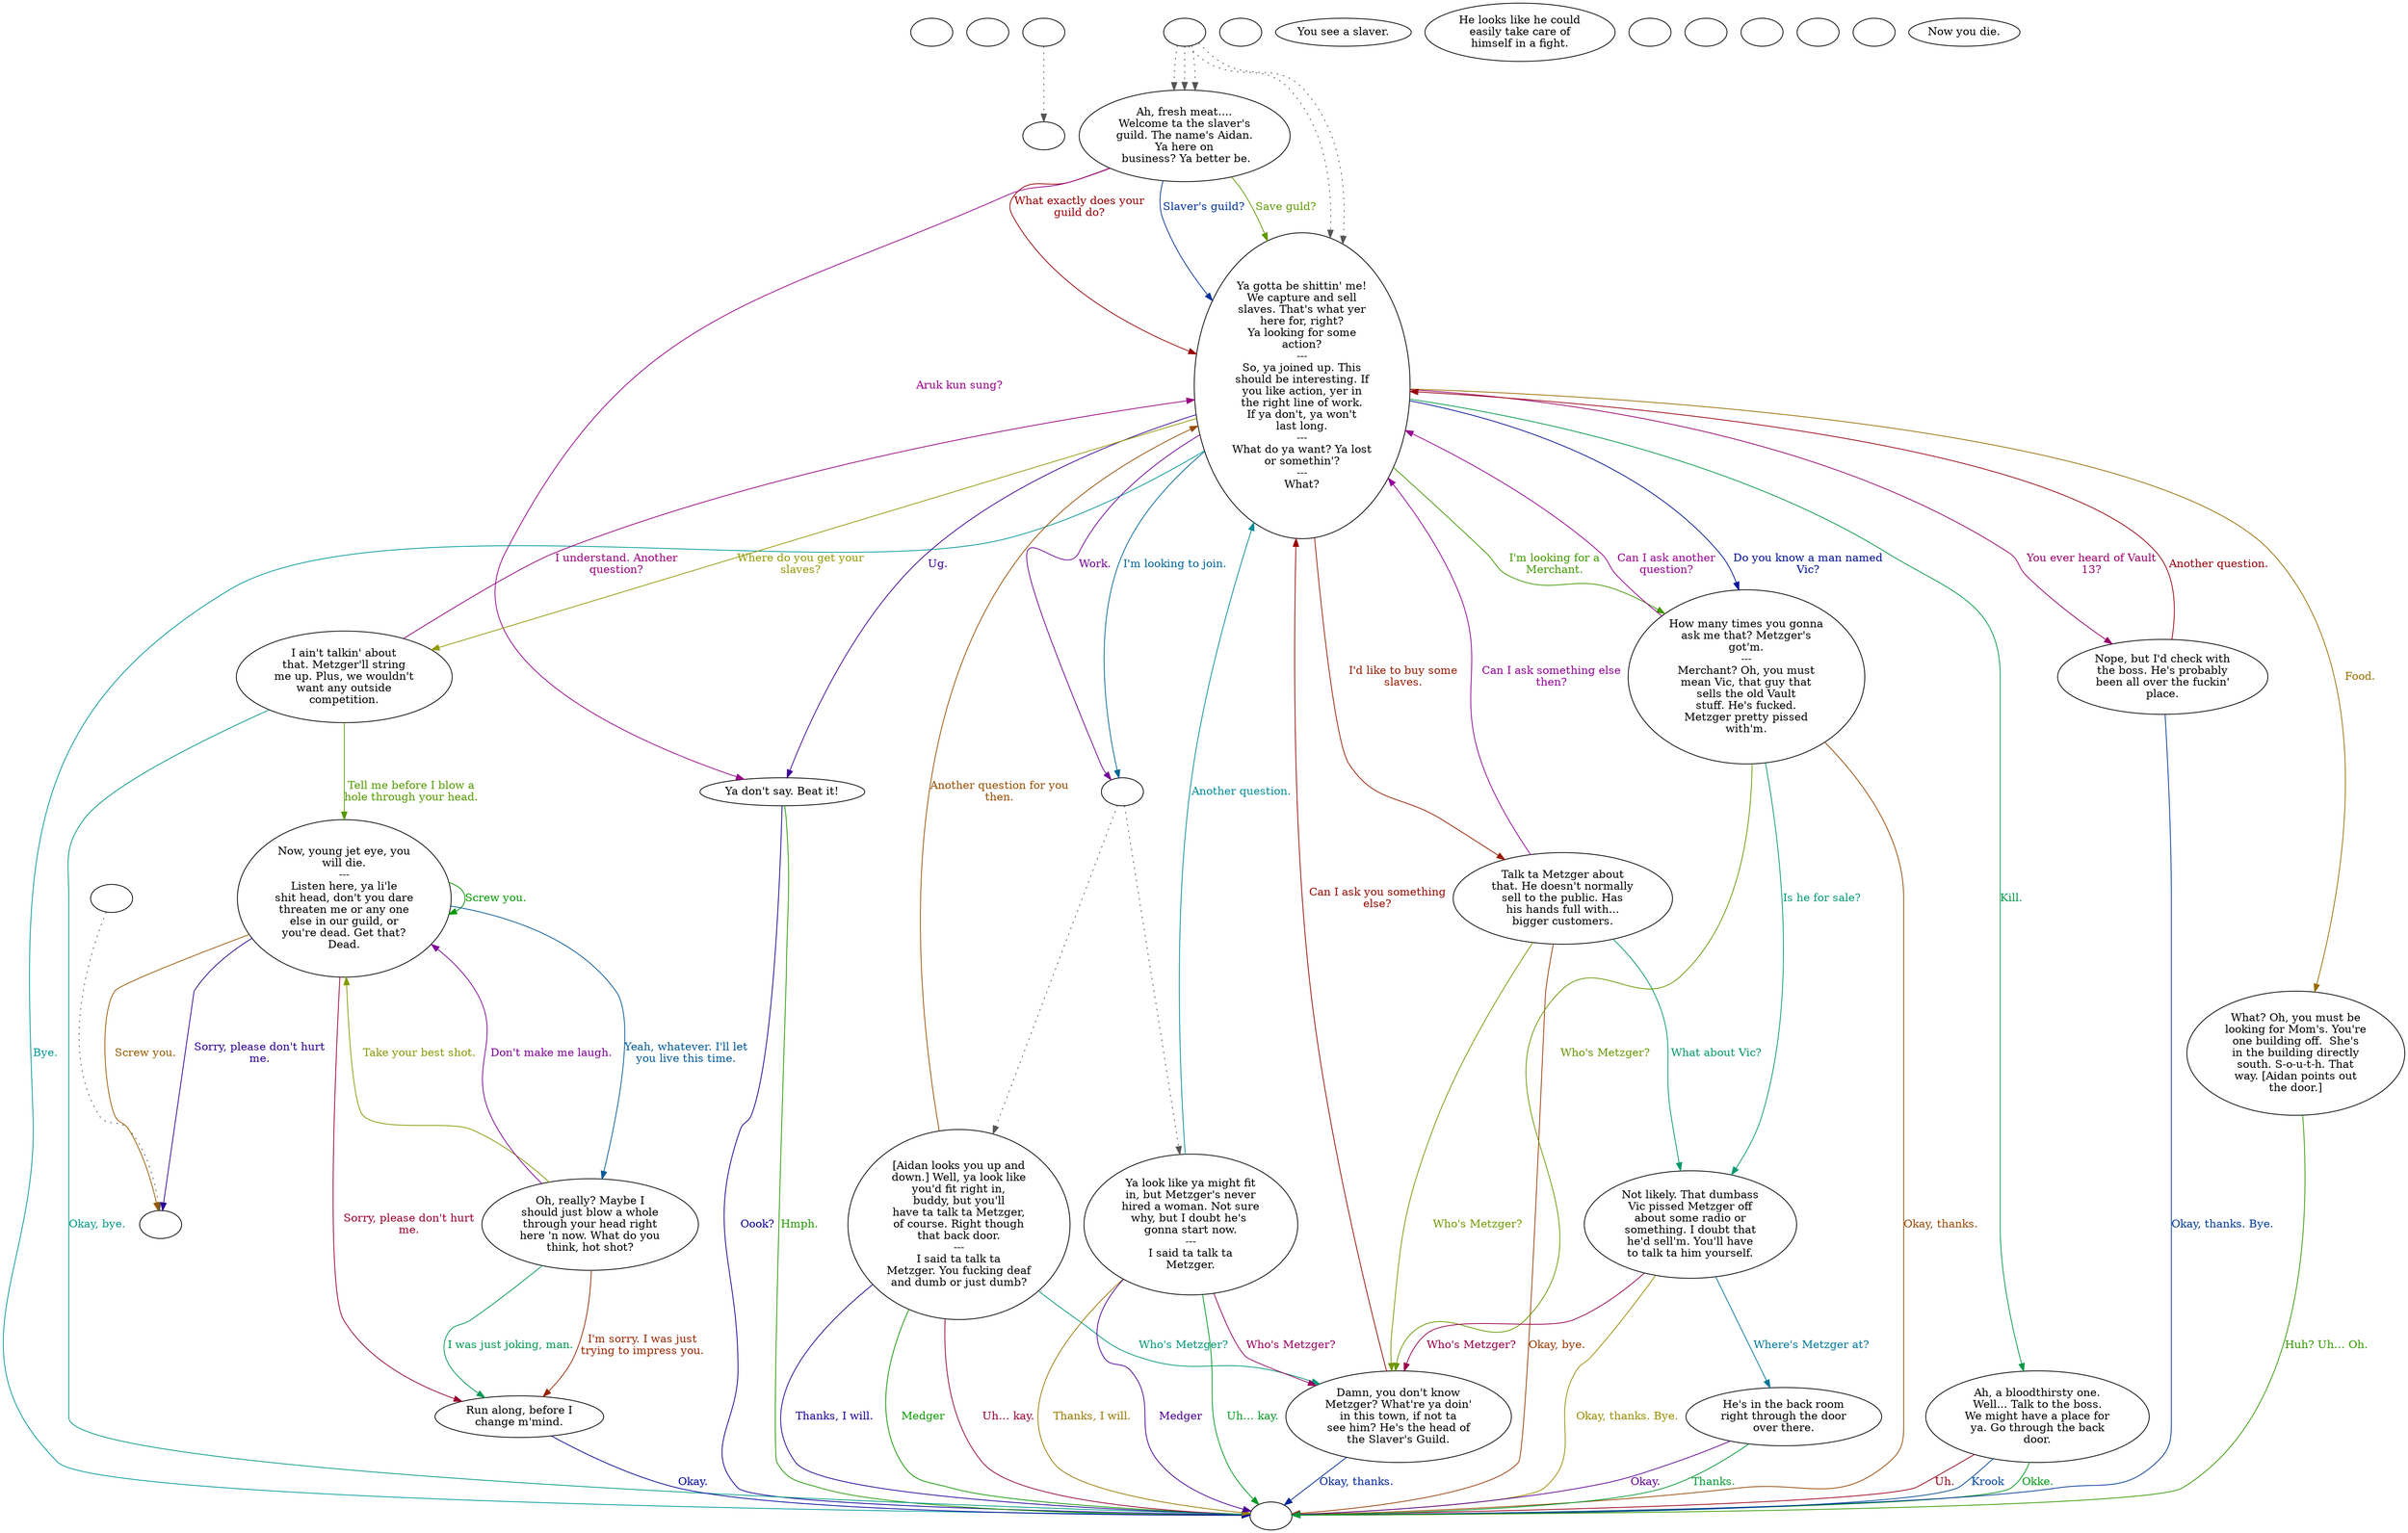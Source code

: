 digraph dcSlvGrt {
  "checkPartyMembersNearDoor" [style=filled       fillcolor="#FFFFFF"       color="#000000"]
  "checkPartyMembersNearDoor" [label=""]
  "start" [style=filled       fillcolor="#FFFFFF"       color="#000000"]
  "start" [label=""]
  "critter_p_proc" [style=filled       fillcolor="#FFFFFF"       color="#000000"]
  "critter_p_proc" -> "Node019" [style=dotted color="#555555"]
  "critter_p_proc" [label=""]
  "pickup_p_proc" [style=filled       fillcolor="#FFFFFF"       color="#000000"]
  "pickup_p_proc" -> "Node998" [style=dotted color="#555555"]
  "pickup_p_proc" [label=""]
  "talk_p_proc" [style=filled       fillcolor="#FFFFFF"       color="#000000"]
  "talk_p_proc" -> "Node001" [style=dotted color="#555555"]
  "talk_p_proc" -> "Node004" [style=dotted color="#555555"]
  "talk_p_proc" -> "Node004" [style=dotted color="#555555"]
  "talk_p_proc" -> "Node001" [style=dotted color="#555555"]
  "talk_p_proc" -> "Node001" [style=dotted color="#555555"]
  "talk_p_proc" [label=""]
  "destroy_p_proc" [style=filled       fillcolor="#FFFFFF"       color="#000000"]
  "destroy_p_proc" [label=""]
  "look_at_p_proc" [style=filled       fillcolor="#FFFFFF"       color="#000000"]
  "look_at_p_proc" [label="You see a slaver."]
  "description_p_proc" [style=filled       fillcolor="#FFFFFF"       color="#000000"]
  "description_p_proc" [label="He looks like he could\neasily take care of\nhimself in a fight."]
  "use_skill_on_p_proc" [style=filled       fillcolor="#FFFFFF"       color="#000000"]
  "use_skill_on_p_proc" [label=""]
  "damage_p_proc" [style=filled       fillcolor="#FFFFFF"       color="#000000"]
  "damage_p_proc" [label=""]
  "map_enter_p_proc" [style=filled       fillcolor="#FFFFFF"       color="#000000"]
  "map_enter_p_proc" [label=""]
  "map_exit_p_proc" [style=filled       fillcolor="#FFFFFF"       color="#000000"]
  "map_exit_p_proc" [label=""]
  "timed_event_p_proc" [style=filled       fillcolor="#FFFFFF"       color="#000000"]
  "timed_event_p_proc" [label=""]
  "Node998" [style=filled       fillcolor="#FFFFFF"       color="#000000"]
  "Node998" [label=""]
  "Node999" [style=filled       fillcolor="#FFFFFF"       color="#000000"]
  "Node999" [label=""]
  "Node001" [style=filled       fillcolor="#FFFFFF"       color="#000000"]
  "Node001" [label="Ah, fresh meat....\nWelcome ta the slaver's\nguild. The name's Aidan.\nYa here on\n business? Ya better be."]
  "Node001" -> "Node004" [label="What exactly does your\nguild do?" color="#990005" fontcolor="#990005"]
  "Node001" -> "Node004" [label="Slaver's guild?" color="#003299" fontcolor="#003299"]
  "Node001" -> "Node004" [label="Save guld?" color="#5F9900" fontcolor="#5F9900"]
  "Node001" -> "Node007" [label="Aruk kun sung?" color="#99008B" fontcolor="#99008B"]
  "Node002" [style=filled       fillcolor="#FFFFFF"       color="#000000"]
  "Node002" [label="[Aidan looks you up and\ndown.] Well, ya look like\nyou'd fit right in,\nbuddy, but you'll\nhave ta talk ta Metzger,\nof course. Right though\nthat back door.\n---\nI said ta talk ta\nMetzger. You fucking deaf\nand dumb or just dumb?"]
  "Node002" -> "Node010" [label="Who's Metzger?" color="#00997A" fontcolor="#00997A"]
  "Node002" -> "Node004" [label="Another question for you\nthen." color="#994D00" fontcolor="#994D00"]
  "Node002" -> "Node999" [label="Thanks, I will." color="#210099" fontcolor="#210099"]
  "Node002" -> "Node999" [label="Medger" color="#0C9900" fontcolor="#0C9900"]
  "Node002" -> "Node999" [label="Uh… kay." color="#990039" fontcolor="#990039"]
  "Node003" [style=filled       fillcolor="#FFFFFF"       color="#000000"]
  "Node003" [label="Now you die."]
  "Node004" [style=filled       fillcolor="#FFFFFF"       color="#000000"]
  "Node004" [label="Ya gotta be shittin' me!\nWe capture and sell\nslaves. That's what yer\nhere for, right?\nYa looking for some\naction?\n---\nSo, ya joined up. This\nshould be interesting. If\nyou like action, yer in\nthe right line of work.\nIf ya don't, ya won't\nlast long.\n---\nWhat do ya want? Ya lost\nor somethin'?\n---\nWhat?"]
  "Node004" -> "Node990" [label="I'm looking to join." color="#006599" fontcolor="#006599"]
  "Node004" -> "Node011" [label="Where do you get your\nslaves?" color="#929900" fontcolor="#929900"]
  "Node004" -> "Node990" [label="Work." color="#730099" fontcolor="#730099"]
  "Node004" -> "Node005" [label="Kill." color="#009947" fontcolor="#009947"]
  "Node004" -> "Node006" [label="I'd like to buy some\nslaves." color="#991A00" fontcolor="#991A00"]
  "Node004" -> "Node018" [label="Do you know a man named\nVic?" color="#001299" fontcolor="#001299"]
  "Node004" -> "Node018" [label="I'm looking for a\nMerchant." color="#3F9900" fontcolor="#3F9900"]
  "Node004" -> "Node017" [label="You ever heard of Vault\n13?" color="#99006C" fontcolor="#99006C"]
  "Node004" -> "Node999" [label="Bye." color="#009899" fontcolor="#009899"]
  "Node004" -> "Node015" [label="Food." color="#996D00" fontcolor="#996D00"]
  "Node004" -> "Node007" [label="Ug." color="#400099" fontcolor="#400099"]
  "Node005" [style=filled       fillcolor="#FFFFFF"       color="#000000"]
  "Node005" [label="Ah, a bloodthirsty one.\nWell... Talk to the boss.\nWe might have a place for\nya. Go through the back\ndoor."]
  "Node005" -> "Node999" [label="Okke." color="#009914" fontcolor="#009914"]
  "Node005" -> "Node999" [label="Uh." color="#990019" fontcolor="#990019"]
  "Node005" -> "Node999" [label="Krook" color="#004699" fontcolor="#004699"]
  "Node006" [style=filled       fillcolor="#FFFFFF"       color="#000000"]
  "Node006" [label="Talk ta Metzger about\nthat. He doesn't normally\nsell to the public. Has\nhis hands full with...\nbigger customers."]
  "Node006" -> "Node010" [label="Who's Metzger?" color="#729900" fontcolor="#729900"]
  "Node006" -> "Node004" [label="Can I ask something else\nthen?" color="#930099" fontcolor="#930099"]
  "Node006" -> "Node008" [label="What about Vic?" color="#009966" fontcolor="#009966"]
  "Node006" -> "Node999" [label="Okay, bye." color="#993A00" fontcolor="#993A00"]
  "Node007" [style=filled       fillcolor="#FFFFFF"       color="#000000"]
  "Node007" [label="Ya don't say. Beat it!"]
  "Node007" -> "Node999" [label="Oook?" color="#0D0099" fontcolor="#0D0099"]
  "Node007" -> "Node999" [label="Hmph." color="#209900" fontcolor="#209900"]
  "Node008" [style=filled       fillcolor="#FFFFFF"       color="#000000"]
  "Node008" [label="Not likely. That dumbass\nVic pissed Metzger off\nabout some radio or\nsomething. I doubt that\nhe'd sell'm. You'll have\nto talk ta him yourself."]
  "Node008" -> "Node010" [label="Who's Metzger?" color="#99004C" fontcolor="#99004C"]
  "Node008" -> "Node009" [label="Where's Metzger at?" color="#007999" fontcolor="#007999"]
  "Node008" -> "Node999" [label="Okay, thanks. Bye." color="#998D00" fontcolor="#998D00"]
  "Node009" [style=filled       fillcolor="#FFFFFF"       color="#000000"]
  "Node009" [label="He's in the back room\nright through the door\nover there."]
  "Node009" -> "Node999" [label="Okay." color="#600099" fontcolor="#600099"]
  "Node009" -> "Node999" [label="Thanks." color="#009933" fontcolor="#009933"]
  "Node010" [style=filled       fillcolor="#FFFFFF"       color="#000000"]
  "Node010" [label="Damn, you don't know\nMetzger? What're ya doin'\nin this town, if not ta\nsee him? He's the head of\nthe Slaver's Guild."]
  "Node010" -> "Node004" [label="Can I ask you something\nelse?" color="#990700" fontcolor="#990700"]
  "Node010" -> "Node999" [label="Okay, thanks." color="#002699" fontcolor="#002699"]
  "Node011" [style=filled       fillcolor="#FFFFFF"       color="#000000"]
  "Node011" [label="I ain't talkin' about\nthat. Metzger'll string\nme up. Plus, we wouldn't\nwant any outside\ncompetition."]
  "Node011" -> "Node012" [label="Tell me before I blow a\nhole through your head." color="#539900" fontcolor="#539900"]
  "Node011" -> "Node004" [label="I understand. Another\nquestion?" color="#99007F" fontcolor="#99007F"]
  "Node011" -> "Node999" [label="Okay, bye." color="#009986" fontcolor="#009986"]
  "Node012" [style=filled       fillcolor="#FFFFFF"       color="#000000"]
  "Node012" [label="Now, young jet eye, you\nwill die.\n---\nListen here, ya li'le\nshit head, don't you dare\nthreaten me or any one\nelse in our guild, or\nyou're dead. Get that?\nDead."]
  "Node012" -> "Node998" [label="Screw you." color="#995900" fontcolor="#995900"]
  "Node012" -> "Node998" [label="Sorry, please don't hurt\nme." color="#2D0099" fontcolor="#2D0099"]
  "Node012" -> "Node012" [label="Screw you." color="#009900" fontcolor="#009900"]
  "Node012" -> "Node014" [label="Sorry, please don't hurt\nme." color="#99002D" fontcolor="#99002D"]
  "Node012" -> "Node013" [label="Yeah, whatever. I'll let\nyou live this time." color="#005999" fontcolor="#005999"]
  "Node013" [style=filled       fillcolor="#FFFFFF"       color="#000000"]
  "Node013" [label="Oh, really? Maybe I\nshould just blow a whole\nthrough your head right\nhere 'n now. What do you\nthink, hot shot?"]
  "Node013" -> "Node012" [label="Take your best shot." color="#869900" fontcolor="#869900"]
  "Node013" -> "Node012" [label="Don't make me laugh." color="#800099" fontcolor="#800099"]
  "Node013" -> "Node014" [label="I was just joking, man." color="#009953" fontcolor="#009953"]
  "Node013" -> "Node014" [label="I'm sorry. I was just\ntrying to impress you." color="#992600" fontcolor="#992600"]
  "Node014" [style=filled       fillcolor="#FFFFFF"       color="#000000"]
  "Node014" [label="Run along, before I\nchange m'mind."]
  "Node014" -> "Node999" [label="Okay." color="#000699" fontcolor="#000699"]
  "Node015" [style=filled       fillcolor="#FFFFFF"       color="#000000"]
  "Node015" [label="What? Oh, you must be\nlooking for Mom's. You're\none building off.  She's\nin the building directly\nsouth. S-o-u-t-h. That\nway. [Aidan points out\nthe door.]"]
  "Node015" -> "Node999" [label="Huh? Uh… Oh." color="#339900" fontcolor="#339900"]
  "Node016" [style=filled       fillcolor="#FFFFFF"       color="#000000"]
  "Node016" [label="Ya look like ya might fit\nin, but Metzger's never\nhired a woman. Not sure\nwhy, but I doubt he's \ngonna start now.\n---\nI said ta talk ta\nMetzger."]
  "Node016" -> "Node010" [label="Who's Metzger?" color="#990060" fontcolor="#990060"]
  "Node016" -> "Node004" [label="Another question." color="#008C99" fontcolor="#008C99"]
  "Node016" -> "Node999" [label="Thanks, I will." color="#997900" fontcolor="#997900"]
  "Node016" -> "Node999" [label="Medger" color="#4C0099" fontcolor="#4C0099"]
  "Node016" -> "Node999" [label="Uh… kay." color="#009920" fontcolor="#009920"]
  "Node017" [style=filled       fillcolor="#FFFFFF"       color="#000000"]
  "Node017" [label="Nope, but I'd check with\nthe boss. He's probably\nbeen all over the fuckin'\nplace."]
  "Node017" -> "Node004" [label="Another question." color="#99000D" fontcolor="#99000D"]
  "Node017" -> "Node999" [label="Okay, thanks. Bye." color="#003A99" fontcolor="#003A99"]
  "Node018" [style=filled       fillcolor="#FFFFFF"       color="#000000"]
  "Node018" [label="How many times you gonna\nask me that? Metzger's\ngot'm.\n---\nMerchant? Oh, you must\nmean Vic, that guy that\nsells the old Vault\nstuff. He's fucked.\nMetzger pretty pissed\nwith'm."]
  "Node018" -> "Node010" [label="Who's Metzger?" color="#669900" fontcolor="#669900"]
  "Node018" -> "Node004" [label="Can I ask another\nquestion?" color="#990093" fontcolor="#990093"]
  "Node018" -> "Node008" [label="Is he for sale?" color="#009972" fontcolor="#009972"]
  "Node018" -> "Node999" [label="Okay, thanks." color="#994600" fontcolor="#994600"]
  "Node019" [style=filled       fillcolor="#FFFFFF"       color="#000000"]
  "Node019" [label=""]
  "Node990" [style=filled       fillcolor="#FFFFFF"       color="#000000"]
  "Node990" -> "Node002" [style=dotted color="#555555"]
  "Node990" -> "Node016" [style=dotted color="#555555"]
  "Node990" [label=""]
}